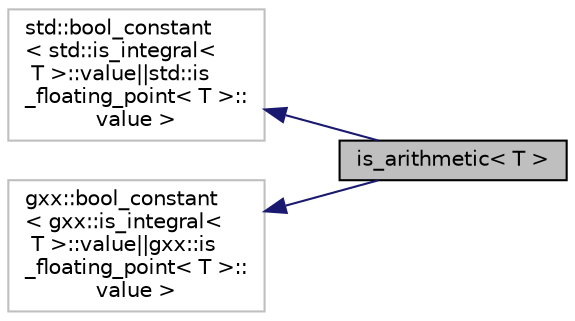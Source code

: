 digraph "is_arithmetic&lt; T &gt;"
{
  edge [fontname="Helvetica",fontsize="10",labelfontname="Helvetica",labelfontsize="10"];
  node [fontname="Helvetica",fontsize="10",shape=record];
  rankdir="LR";
  Node1 [label="is_arithmetic\< T \>",height=0.2,width=0.4,color="black", fillcolor="grey75", style="filled", fontcolor="black"];
  Node2 -> Node1 [dir="back",color="midnightblue",fontsize="10",style="solid",fontname="Helvetica"];
  Node2 [label="std::bool_constant\l\< std::is_integral\<\l T \>::value\|\|std::is\l_floating_point\< T \>::\lvalue \>",height=0.2,width=0.4,color="grey75", fillcolor="white", style="filled"];
  Node3 -> Node1 [dir="back",color="midnightblue",fontsize="10",style="solid",fontname="Helvetica"];
  Node3 [label="gxx::bool_constant\l\< gxx::is_integral\<\l T \>::value\|\|gxx::is\l_floating_point\< T \>::\lvalue \>",height=0.2,width=0.4,color="grey75", fillcolor="white", style="filled"];
}
